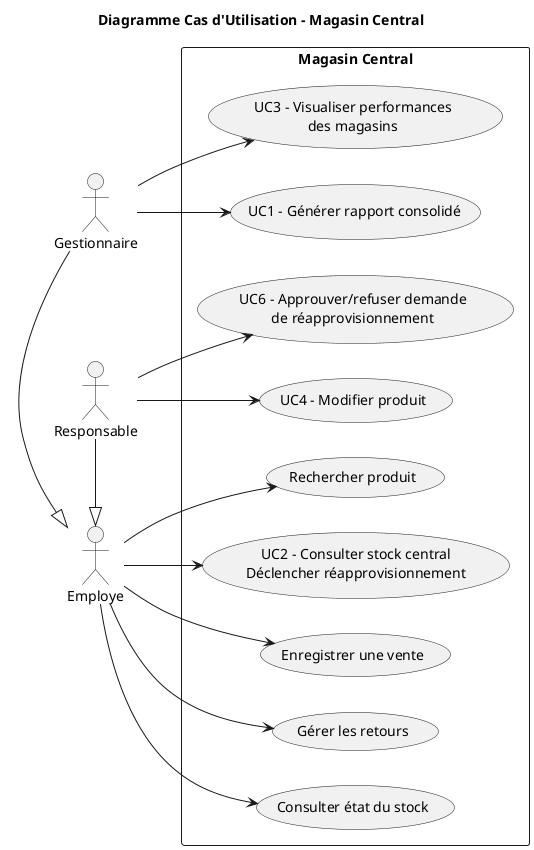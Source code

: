 @startuml "Diagramme Cas d'Utilisation - Magasin Central"
title Diagramme Cas d'Utilisation - Magasin Central
left to right direction

actor Employe as E
actor Gestionnaire as G
actor Responsable as R

G -|> E
R -|> E

rectangle "Magasin Central" {
    usecase UC1 as "UC1 - Générer rapport consolidé"
    usecase UC2 as "UC2 - Consulter stock central\nDéclencher réapprovisionnement"
    usecase UC3 as "UC3 - Visualiser performances\ndes magasins"
    usecase UC4 as "UC4 - Modifier produit"
    usecase UC6 as "UC6 - Approuver/refuser demande\nde réapprovisionnement"
    usecase UC7 as "Rechercher produit"
    usecase UC8 as "Enregistrer une vente"
    usecase UC9 as "Gérer les retours"
    usecase UC10 as "Consulter état du stock"
}

G --> UC1
E --> UC2
G --> UC3
R --> UC4
R --> UC6
E --> UC7
E --> UC8
E --> UC9
E --> UC10
@enduml
